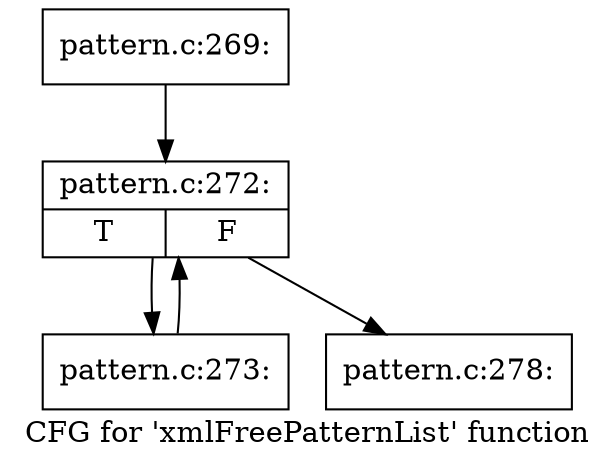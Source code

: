 digraph "CFG for 'xmlFreePatternList' function" {
	label="CFG for 'xmlFreePatternList' function";

	Node0x459f610 [shape=record,label="{pattern.c:269:}"];
	Node0x459f610 -> Node0x45953c0;
	Node0x45953c0 [shape=record,label="{pattern.c:272:|{<s0>T|<s1>F}}"];
	Node0x45953c0 -> Node0x4595820;
	Node0x45953c0 -> Node0x459e7e0;
	Node0x4595820 [shape=record,label="{pattern.c:273:}"];
	Node0x4595820 -> Node0x45953c0;
	Node0x459e7e0 [shape=record,label="{pattern.c:278:}"];
}
